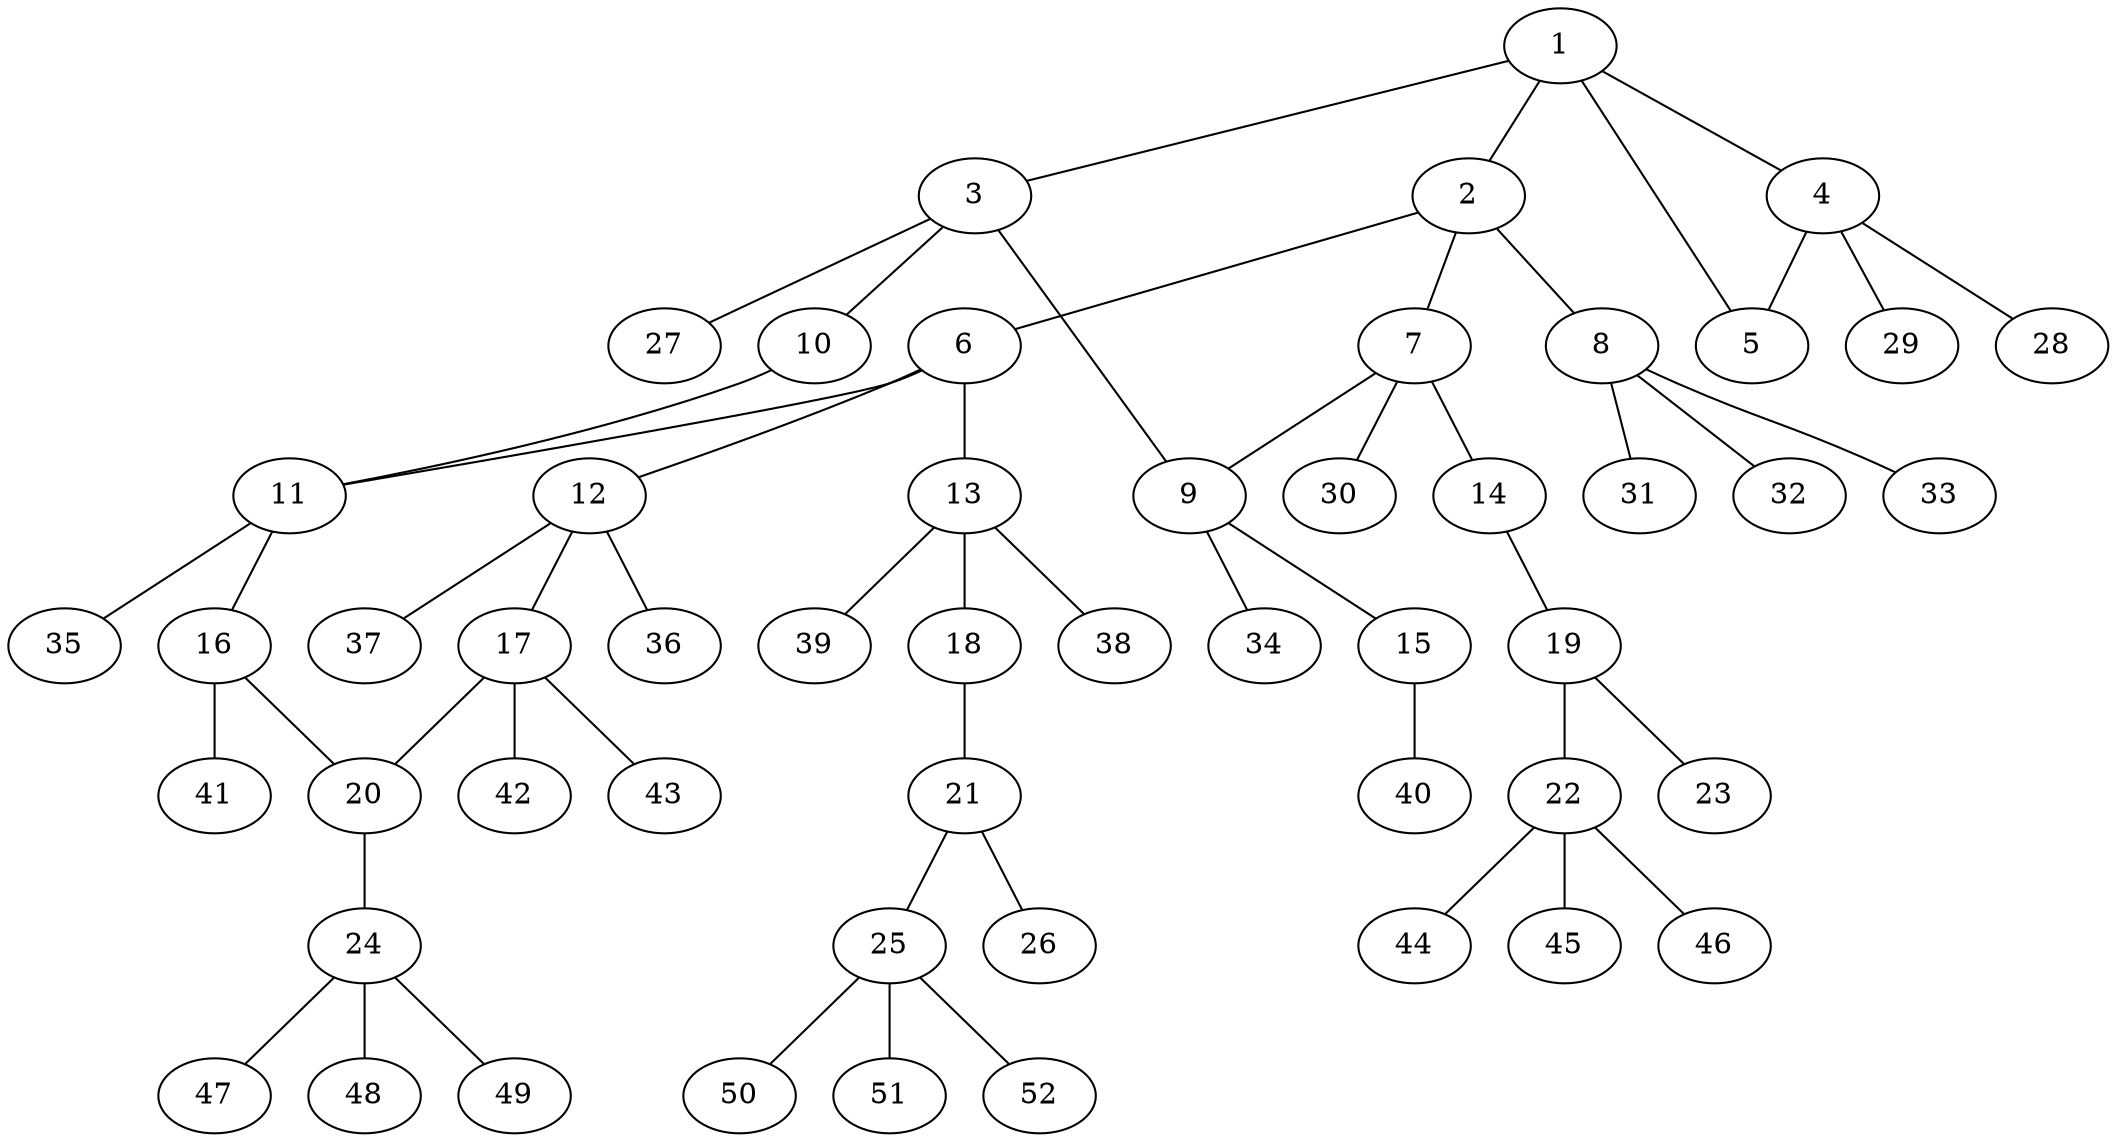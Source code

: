 graph molecule_4060 {
	1	 [chem=C];
	2	 [chem=C];
	1 -- 2	 [valence=1];
	3	 [chem=C];
	1 -- 3	 [valence=1];
	4	 [chem=C];
	1 -- 4	 [valence=1];
	5	 [chem=O];
	1 -- 5	 [valence=1];
	6	 [chem=C];
	2 -- 6	 [valence=1];
	7	 [chem=C];
	2 -- 7	 [valence=1];
	8	 [chem=C];
	2 -- 8	 [valence=1];
	9	 [chem=C];
	3 -- 9	 [valence=1];
	10	 [chem=O];
	3 -- 10	 [valence=1];
	27	 [chem=H];
	3 -- 27	 [valence=1];
	4 -- 5	 [valence=1];
	28	 [chem=H];
	4 -- 28	 [valence=1];
	29	 [chem=H];
	4 -- 29	 [valence=1];
	11	 [chem=C];
	6 -- 11	 [valence=1];
	12	 [chem=C];
	6 -- 12	 [valence=1];
	13	 [chem=C];
	6 -- 13	 [valence=1];
	7 -- 9	 [valence=1];
	14	 [chem=O];
	7 -- 14	 [valence=1];
	30	 [chem=H];
	7 -- 30	 [valence=1];
	31	 [chem=H];
	8 -- 31	 [valence=1];
	32	 [chem=H];
	8 -- 32	 [valence=1];
	33	 [chem=H];
	8 -- 33	 [valence=1];
	15	 [chem=O];
	9 -- 15	 [valence=1];
	34	 [chem=H];
	9 -- 34	 [valence=1];
	10 -- 11	 [valence=1];
	16	 [chem=C];
	11 -- 16	 [valence=1];
	35	 [chem=H];
	11 -- 35	 [valence=1];
	17	 [chem=C];
	12 -- 17	 [valence=1];
	36	 [chem=H];
	12 -- 36	 [valence=1];
	37	 [chem=H];
	12 -- 37	 [valence=1];
	18	 [chem=O];
	13 -- 18	 [valence=1];
	38	 [chem=H];
	13 -- 38	 [valence=1];
	39	 [chem=H];
	13 -- 39	 [valence=1];
	19	 [chem=C];
	14 -- 19	 [valence=1];
	40	 [chem=H];
	15 -- 40	 [valence=1];
	20	 [chem=C];
	16 -- 20	 [valence=2];
	41	 [chem=H];
	16 -- 41	 [valence=1];
	17 -- 20	 [valence=1];
	42	 [chem=H];
	17 -- 42	 [valence=1];
	43	 [chem=H];
	17 -- 43	 [valence=1];
	21	 [chem=C];
	18 -- 21	 [valence=1];
	22	 [chem=C];
	19 -- 22	 [valence=1];
	23	 [chem=O];
	19 -- 23	 [valence=2];
	24	 [chem=C];
	20 -- 24	 [valence=1];
	25	 [chem=C];
	21 -- 25	 [valence=1];
	26	 [chem=O];
	21 -- 26	 [valence=2];
	44	 [chem=H];
	22 -- 44	 [valence=1];
	45	 [chem=H];
	22 -- 45	 [valence=1];
	46	 [chem=H];
	22 -- 46	 [valence=1];
	47	 [chem=H];
	24 -- 47	 [valence=1];
	48	 [chem=H];
	24 -- 48	 [valence=1];
	49	 [chem=H];
	24 -- 49	 [valence=1];
	50	 [chem=H];
	25 -- 50	 [valence=1];
	51	 [chem=H];
	25 -- 51	 [valence=1];
	52	 [chem=H];
	25 -- 52	 [valence=1];
}
